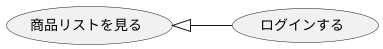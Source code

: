 @startuml 関連

    left to right direction
    usecase 商品リストを見る
    usecase ログインする
    商品リストを見る <|-- ログインする
    
@enduml